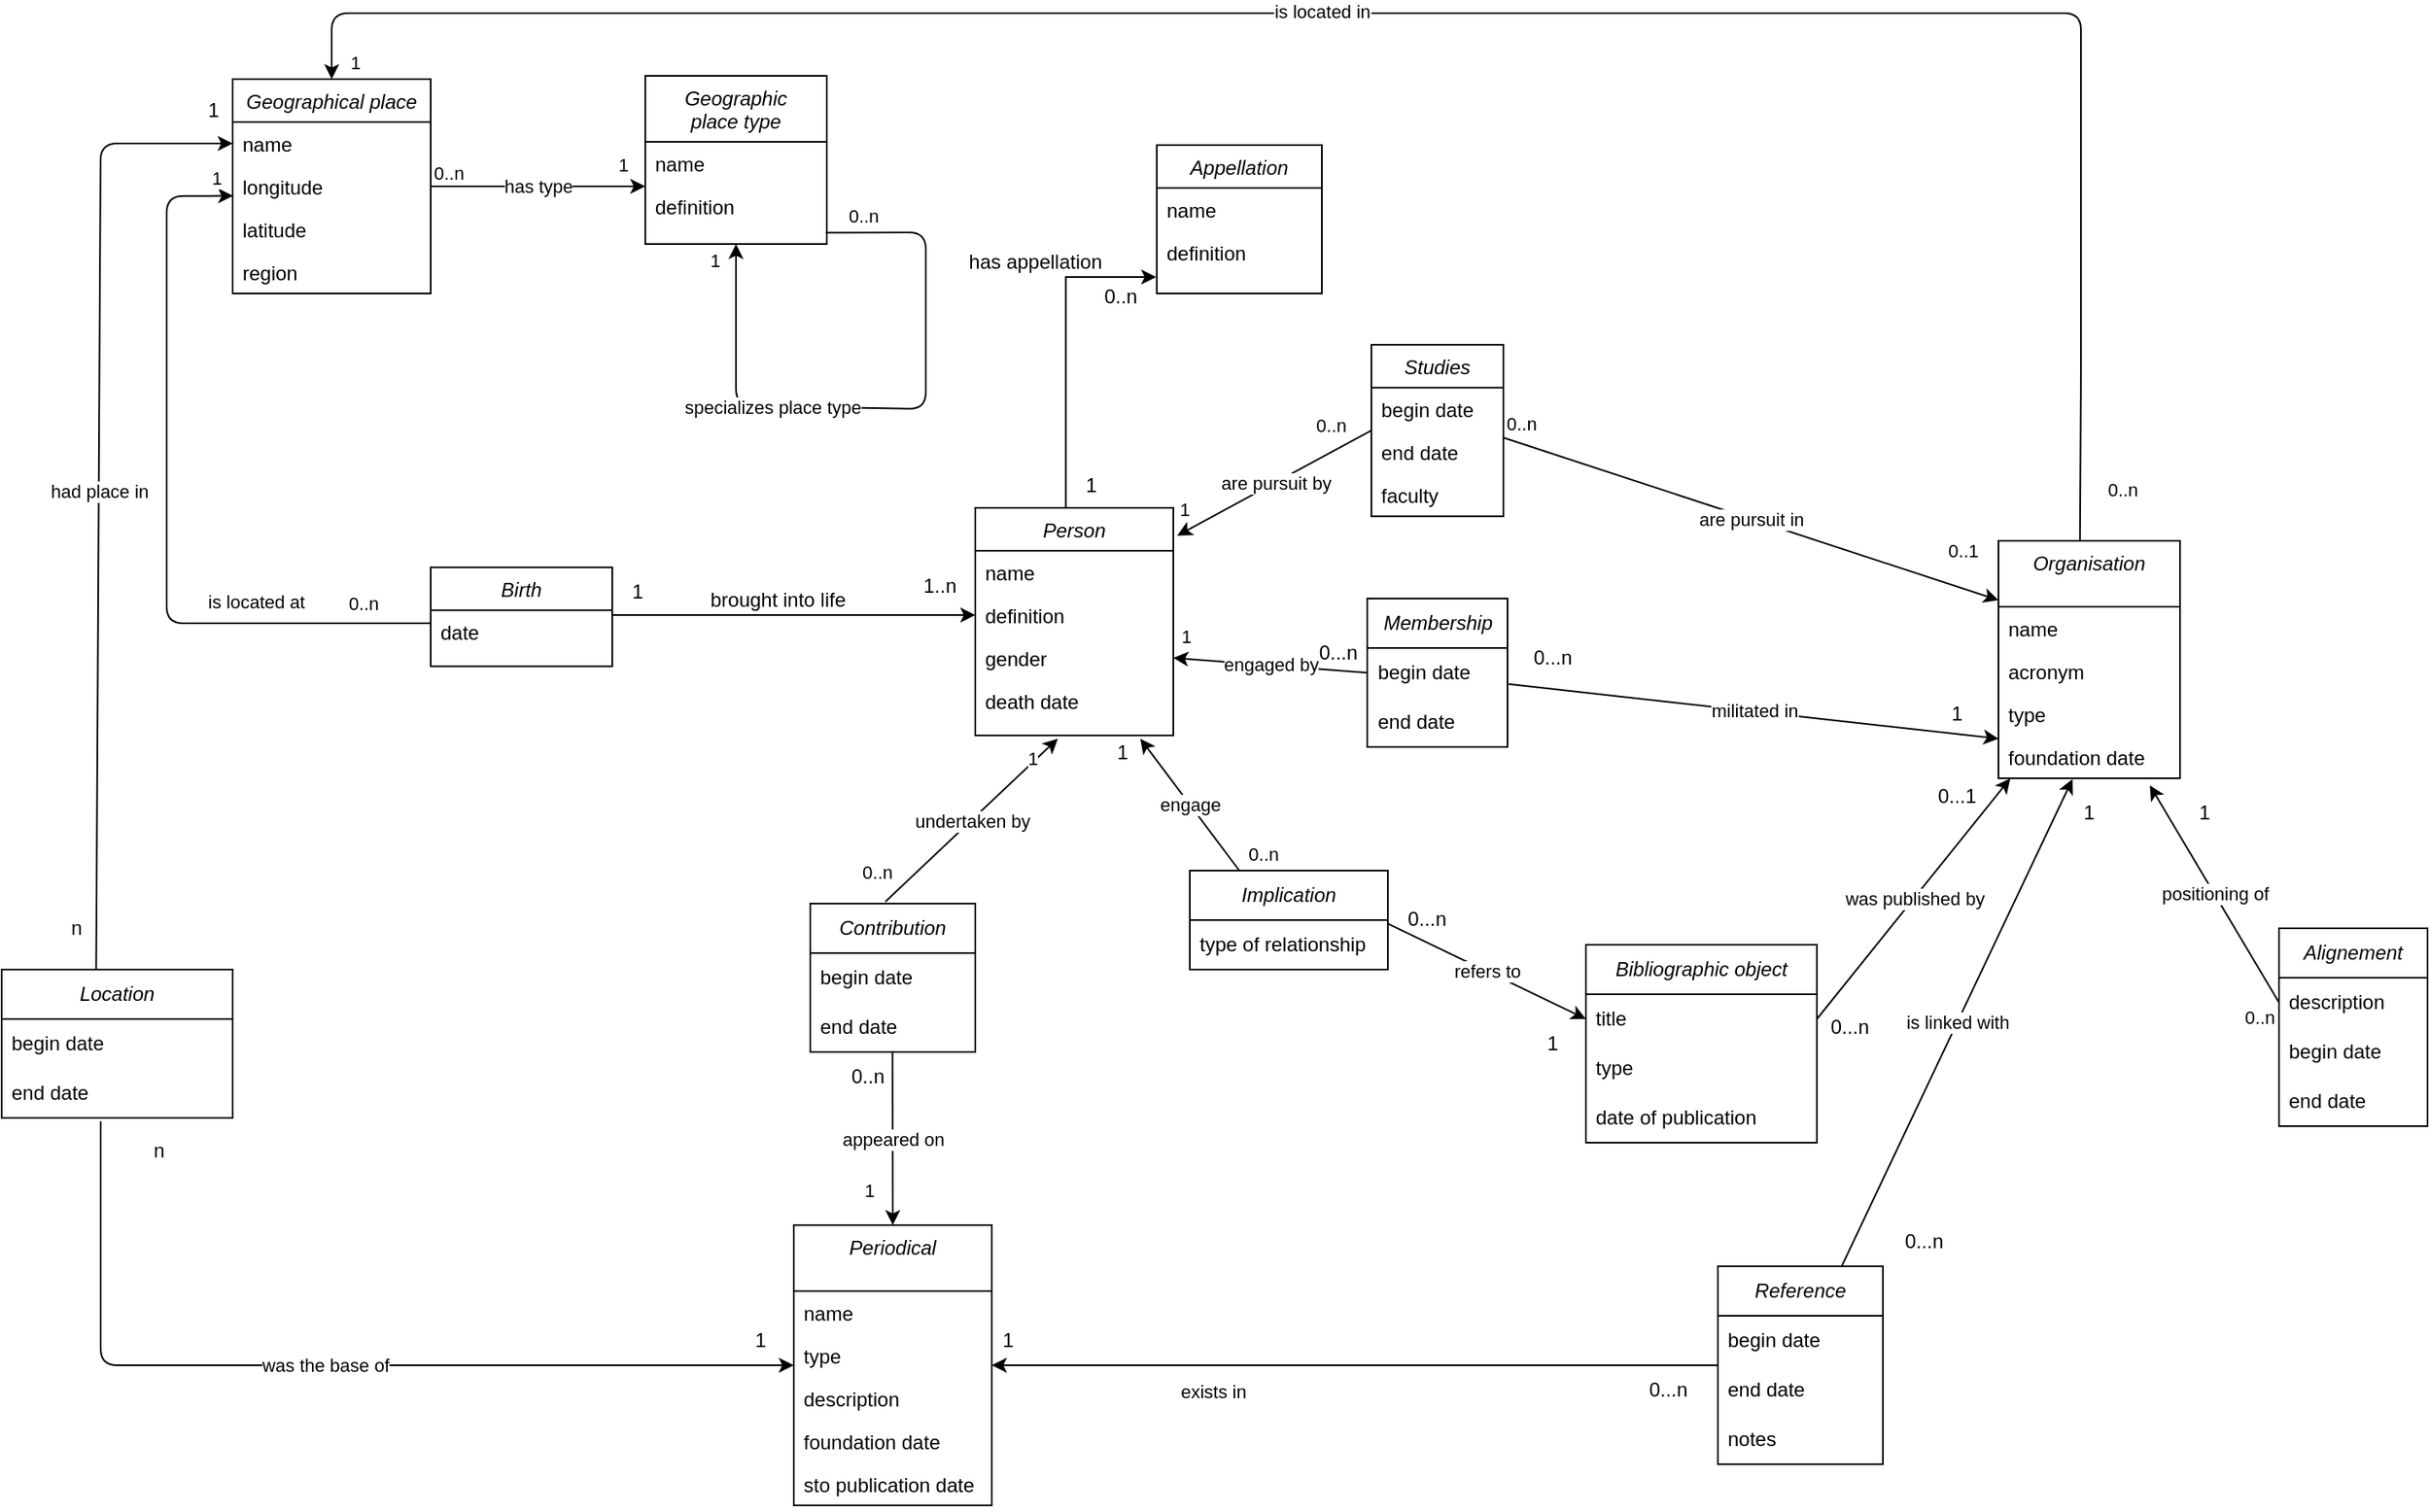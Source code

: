 <mxfile>
    <diagram id="C5RBs43oDa-KdzZeNtuy" name="Page-1">
        <mxGraphModel dx="1531" dy="616" grid="1" gridSize="10" guides="1" tooltips="1" connect="1" arrows="1" fold="1" page="1" pageScale="1" pageWidth="1654" pageHeight="1169" math="0" shadow="0">
            <root>
                <mxCell id="WIyWlLk6GJQsqaUBKTNV-0"/>
                <mxCell id="WIyWlLk6GJQsqaUBKTNV-1" parent="WIyWlLk6GJQsqaUBKTNV-0"/>
                <mxCell id="Bw8D9-mf-STMI-rw64IU-5" value="" style="endArrow=classic;shadow=0;strokeWidth=1;rounded=0;endFill=1;edgeStyle=elbowEdgeStyle;elbow=vertical;exitX=1;exitY=0.5;exitDx=0;exitDy=0;entryX=0;entryY=0.5;entryDx=0;entryDy=0;" parent="WIyWlLk6GJQsqaUBKTNV-1" target="zkfFHV4jXpPFQw0GAbJ--2" edge="1">
                    <mxGeometry x="0.5" y="41" relative="1" as="geometry">
                        <mxPoint x="510" y="525" as="sourcePoint"/>
                        <mxPoint x="810" y="598" as="targetPoint"/>
                        <mxPoint x="-40" y="32" as="offset"/>
                        <Array as="points">
                            <mxPoint x="620" y="525"/>
                        </Array>
                    </mxGeometry>
                </mxCell>
                <mxCell id="Bw8D9-mf-STMI-rw64IU-6" value="1" style="resizable=0;align=left;verticalAlign=bottom;labelBackgroundColor=none;fontSize=12;" parent="Bw8D9-mf-STMI-rw64IU-5" connectable="0" vertex="1">
                    <mxGeometry x="-1" relative="1" as="geometry">
                        <mxPoint x="10.14" y="-5.33" as="offset"/>
                    </mxGeometry>
                </mxCell>
                <mxCell id="Bw8D9-mf-STMI-rw64IU-7" value="1..n" style="resizable=0;align=right;verticalAlign=bottom;labelBackgroundColor=none;fontSize=12;" parent="Bw8D9-mf-STMI-rw64IU-5" connectable="0" vertex="1">
                    <mxGeometry x="1" relative="1" as="geometry">
                        <mxPoint x="-9.86" y="-8.86" as="offset"/>
                    </mxGeometry>
                </mxCell>
                <mxCell id="Bw8D9-mf-STMI-rw64IU-8" value="brought into life" style="text;html=1;resizable=0;points=[];;align=center;verticalAlign=middle;labelBackgroundColor=none;rounded=0;shadow=0;strokeWidth=1;fontSize=12;" parent="Bw8D9-mf-STMI-rw64IU-5" vertex="1" connectable="0">
                    <mxGeometry x="0.5" y="49" relative="1" as="geometry">
                        <mxPoint x="-65" y="40.14" as="offset"/>
                    </mxGeometry>
                </mxCell>
                <mxCell id="zkfFHV4jXpPFQw0GAbJ--0" value="Person" style="swimlane;fontStyle=2;align=center;verticalAlign=top;childLayout=stackLayout;horizontal=1;startSize=26;horizontalStack=0;resizeParent=1;resizeLast=0;collapsible=1;marginBottom=0;rounded=0;shadow=0;strokeWidth=1;" parent="WIyWlLk6GJQsqaUBKTNV-1" vertex="1">
                    <mxGeometry x="730" y="460" width="120" height="138" as="geometry">
                        <mxRectangle x="230" y="140" width="160" height="26" as="alternateBounds"/>
                    </mxGeometry>
                </mxCell>
                <mxCell id="zkfFHV4jXpPFQw0GAbJ--1" value="name" style="text;align=left;verticalAlign=top;spacingLeft=4;spacingRight=4;overflow=hidden;rotatable=0;points=[[0,0.5],[1,0.5]];portConstraint=eastwest;" parent="zkfFHV4jXpPFQw0GAbJ--0" vertex="1">
                    <mxGeometry y="26" width="120" height="26" as="geometry"/>
                </mxCell>
                <mxCell id="zkfFHV4jXpPFQw0GAbJ--2" value="definition" style="text;align=left;verticalAlign=top;spacingLeft=4;spacingRight=4;overflow=hidden;rotatable=0;points=[[0,0.5],[1,0.5]];portConstraint=eastwest;rounded=0;shadow=0;html=0;" parent="zkfFHV4jXpPFQw0GAbJ--0" vertex="1">
                    <mxGeometry y="52" width="120" height="26" as="geometry"/>
                </mxCell>
                <mxCell id="zkfFHV4jXpPFQw0GAbJ--3" value="gender" style="text;align=left;verticalAlign=top;spacingLeft=4;spacingRight=4;overflow=hidden;rotatable=0;points=[[0,0.5],[1,0.5]];portConstraint=eastwest;rounded=0;shadow=0;html=0;" parent="zkfFHV4jXpPFQw0GAbJ--0" vertex="1">
                    <mxGeometry y="78" width="120" height="26" as="geometry"/>
                </mxCell>
                <mxCell id="DzP4_-S1DueVoMuGfCK8-1" value="death date" style="text;align=left;verticalAlign=top;spacingLeft=4;spacingRight=4;overflow=hidden;rotatable=0;points=[[0,0.5],[1,0.5]];portConstraint=eastwest;rounded=0;shadow=0;html=0;" parent="zkfFHV4jXpPFQw0GAbJ--0" vertex="1">
                    <mxGeometry y="104" width="120" height="26" as="geometry"/>
                </mxCell>
                <mxCell id="Bw8D9-mf-STMI-rw64IU-0" value="Birth" style="swimlane;fontStyle=2;align=center;verticalAlign=top;childLayout=stackLayout;horizontal=1;startSize=26;horizontalStack=0;resizeParent=1;resizeLast=0;collapsible=1;marginBottom=0;rounded=0;shadow=0;strokeWidth=1;" parent="WIyWlLk6GJQsqaUBKTNV-1" vertex="1">
                    <mxGeometry x="400" y="496.14" width="110" height="60" as="geometry">
                        <mxRectangle x="230" y="140" width="160" height="26" as="alternateBounds"/>
                    </mxGeometry>
                </mxCell>
                <mxCell id="Bw8D9-mf-STMI-rw64IU-1" value="date" style="text;align=left;verticalAlign=top;spacingLeft=4;spacingRight=4;overflow=hidden;rotatable=0;points=[[0,0.5],[1,0.5]];portConstraint=eastwest;" parent="Bw8D9-mf-STMI-rw64IU-0" vertex="1">
                    <mxGeometry y="26" width="110" height="26" as="geometry"/>
                </mxCell>
                <mxCell id="Bw8D9-mf-STMI-rw64IU-53" style="edgeStyle=elbowEdgeStyle;rounded=0;orthogonalLoop=1;jettySize=auto;elbow=vertical;html=1;exitX=0;exitY=0.5;exitDx=0;exitDy=0;" parent="Bw8D9-mf-STMI-rw64IU-0" edge="1">
                    <mxGeometry relative="1" as="geometry">
                        <mxPoint y="65" as="sourcePoint"/>
                        <mxPoint y="65.091" as="targetPoint"/>
                    </mxGeometry>
                </mxCell>
                <mxCell id="Bw8D9-mf-STMI-rw64IU-9" value="Appellation" style="swimlane;fontStyle=2;align=center;verticalAlign=top;childLayout=stackLayout;horizontal=1;startSize=26;horizontalStack=0;resizeParent=1;resizeLast=0;collapsible=1;marginBottom=0;rounded=0;shadow=0;strokeWidth=1;" parent="WIyWlLk6GJQsqaUBKTNV-1" vertex="1">
                    <mxGeometry x="840" y="240" width="100" height="90" as="geometry">
                        <mxRectangle x="230" y="140" width="160" height="26" as="alternateBounds"/>
                    </mxGeometry>
                </mxCell>
                <mxCell id="Bw8D9-mf-STMI-rw64IU-10" value="name" style="text;align=left;verticalAlign=top;spacingLeft=4;spacingRight=4;overflow=hidden;rotatable=0;points=[[0,0.5],[1,0.5]];portConstraint=eastwest;" parent="Bw8D9-mf-STMI-rw64IU-9" vertex="1">
                    <mxGeometry y="26" width="100" height="26" as="geometry"/>
                </mxCell>
                <mxCell id="Bw8D9-mf-STMI-rw64IU-11" value="definition" style="text;align=left;verticalAlign=top;spacingLeft=4;spacingRight=4;overflow=hidden;rotatable=0;points=[[0,0.5],[1,0.5]];portConstraint=eastwest;rounded=0;shadow=0;html=0;" parent="Bw8D9-mf-STMI-rw64IU-9" vertex="1">
                    <mxGeometry y="52" width="100" height="26" as="geometry"/>
                </mxCell>
                <mxCell id="Bw8D9-mf-STMI-rw64IU-20" value="" style="endArrow=classic;shadow=0;strokeWidth=1;rounded=0;endFill=1;edgeStyle=elbowEdgeStyle;elbow=vertical;exitX=0.457;exitY=0.003;exitDx=0;exitDy=0;exitPerimeter=0;entryX=-0.004;entryY=1.088;entryDx=0;entryDy=0;entryPerimeter=0;" parent="WIyWlLk6GJQsqaUBKTNV-1" source="zkfFHV4jXpPFQw0GAbJ--0" target="Bw8D9-mf-STMI-rw64IU-11" edge="1">
                    <mxGeometry x="0.5" y="41" relative="1" as="geometry">
                        <mxPoint x="520" y="535.0" as="sourcePoint"/>
                        <mxPoint x="785" y="260" as="targetPoint"/>
                        <mxPoint x="-40" y="32" as="offset"/>
                        <Array as="points">
                            <mxPoint x="785" y="320"/>
                        </Array>
                    </mxGeometry>
                </mxCell>
                <mxCell id="Bw8D9-mf-STMI-rw64IU-21" value="1" style="resizable=0;align=left;verticalAlign=bottom;labelBackgroundColor=none;fontSize=12;" parent="Bw8D9-mf-STMI-rw64IU-20" connectable="0" vertex="1">
                    <mxGeometry x="-1" relative="1" as="geometry">
                        <mxPoint x="10.14" y="-5.33" as="offset"/>
                    </mxGeometry>
                </mxCell>
                <mxCell id="Bw8D9-mf-STMI-rw64IU-22" value="0..n" style="resizable=0;align=right;verticalAlign=bottom;labelBackgroundColor=none;fontSize=12;" parent="Bw8D9-mf-STMI-rw64IU-20" connectable="0" vertex="1">
                    <mxGeometry x="1" relative="1" as="geometry">
                        <mxPoint x="-9.86" y="20" as="offset"/>
                    </mxGeometry>
                </mxCell>
                <mxCell id="Bw8D9-mf-STMI-rw64IU-23" value="has appellation" style="text;html=1;resizable=0;points=[];;align=center;verticalAlign=middle;labelBackgroundColor=none;rounded=0;shadow=0;strokeWidth=1;fontSize=12;" parent="Bw8D9-mf-STMI-rw64IU-20" vertex="1" connectable="0">
                    <mxGeometry x="0.5" y="49" relative="1" as="geometry">
                        <mxPoint x="-25.46" y="40.14" as="offset"/>
                    </mxGeometry>
                </mxCell>
                <mxCell id="Bw8D9-mf-STMI-rw64IU-12" value="Geographical place" style="swimlane;fontStyle=2;align=center;verticalAlign=top;childLayout=stackLayout;horizontal=1;startSize=26;horizontalStack=0;resizeParent=1;resizeLast=0;collapsible=1;marginBottom=0;rounded=0;shadow=0;strokeWidth=1;" parent="WIyWlLk6GJQsqaUBKTNV-1" vertex="1">
                    <mxGeometry x="280" y="200" width="120" height="130" as="geometry">
                        <mxRectangle x="230" y="140" width="160" height="26" as="alternateBounds"/>
                    </mxGeometry>
                </mxCell>
                <mxCell id="Bw8D9-mf-STMI-rw64IU-13" value="name" style="text;align=left;verticalAlign=top;spacingLeft=4;spacingRight=4;overflow=hidden;rotatable=0;points=[[0,0.5],[1,0.5]];portConstraint=eastwest;" parent="Bw8D9-mf-STMI-rw64IU-12" vertex="1">
                    <mxGeometry y="26" width="120" height="26" as="geometry"/>
                </mxCell>
                <mxCell id="Bw8D9-mf-STMI-rw64IU-24" value="longitude" style="text;align=left;verticalAlign=top;spacingLeft=4;spacingRight=4;overflow=hidden;rotatable=0;points=[[0,0.5],[1,0.5]];portConstraint=eastwest;rounded=0;shadow=0;html=0;" parent="Bw8D9-mf-STMI-rw64IU-12" vertex="1">
                    <mxGeometry y="52" width="120" height="26" as="geometry"/>
                </mxCell>
                <mxCell id="Bw8D9-mf-STMI-rw64IU-25" value="latitude" style="text;align=left;verticalAlign=top;spacingLeft=4;spacingRight=4;overflow=hidden;rotatable=0;points=[[0,0.5],[1,0.5]];portConstraint=eastwest;rounded=0;shadow=0;html=0;" parent="Bw8D9-mf-STMI-rw64IU-12" vertex="1">
                    <mxGeometry y="78" width="120" height="26" as="geometry"/>
                </mxCell>
                <mxCell id="121" value="region" style="text;align=left;verticalAlign=top;spacingLeft=4;spacingRight=4;overflow=hidden;rotatable=0;points=[[0,0.5],[1,0.5]];portConstraint=eastwest;rounded=0;shadow=0;html=0;" parent="Bw8D9-mf-STMI-rw64IU-12" vertex="1">
                    <mxGeometry y="104" width="120" height="26" as="geometry"/>
                </mxCell>
                <mxCell id="Bw8D9-mf-STMI-rw64IU-26" value="" style="endArrow=classic;html=1;exitX=1;exitY=0.5;exitDx=0;exitDy=0;" parent="WIyWlLk6GJQsqaUBKTNV-1" edge="1">
                    <mxGeometry x="0.067" y="-35" relative="1" as="geometry">
                        <mxPoint x="400" y="265" as="sourcePoint"/>
                        <mxPoint x="530" y="265" as="targetPoint"/>
                        <mxPoint as="offset"/>
                    </mxGeometry>
                </mxCell>
                <mxCell id="Bw8D9-mf-STMI-rw64IU-27" value="has type" style="edgeLabel;resizable=0;html=1;align=center;verticalAlign=middle;" parent="Bw8D9-mf-STMI-rw64IU-26" connectable="0" vertex="1">
                    <mxGeometry relative="1" as="geometry"/>
                </mxCell>
                <mxCell id="Bw8D9-mf-STMI-rw64IU-28" value="0..n" style="edgeLabel;resizable=0;html=1;align=left;verticalAlign=bottom;" parent="Bw8D9-mf-STMI-rw64IU-26" connectable="0" vertex="1">
                    <mxGeometry x="-1" relative="1" as="geometry"/>
                </mxCell>
                <mxCell id="Bw8D9-mf-STMI-rw64IU-29" value="1" style="edgeLabel;resizable=0;html=1;align=right;verticalAlign=bottom;" parent="Bw8D9-mf-STMI-rw64IU-26" connectable="0" vertex="1">
                    <mxGeometry x="1" relative="1" as="geometry">
                        <mxPoint x="-10" y="-5" as="offset"/>
                    </mxGeometry>
                </mxCell>
                <mxCell id="Bw8D9-mf-STMI-rw64IU-49" value="" style="endArrow=classic;html=1;entryX=0.002;entryY=0.721;entryDx=0;entryDy=0;entryPerimeter=0;" parent="WIyWlLk6GJQsqaUBKTNV-1" edge="1">
                    <mxGeometry relative="1" as="geometry">
                        <mxPoint x="400" y="530" as="sourcePoint"/>
                        <mxPoint x="280.24" y="270.746" as="targetPoint"/>
                        <Array as="points">
                            <mxPoint x="240" y="530"/>
                            <mxPoint x="240" y="271"/>
                        </Array>
                    </mxGeometry>
                </mxCell>
                <mxCell id="Bw8D9-mf-STMI-rw64IU-50" value="is located at" style="edgeLabel;resizable=0;html=1;align=center;verticalAlign=middle;" parent="Bw8D9-mf-STMI-rw64IU-49" connectable="0" vertex="1">
                    <mxGeometry relative="1" as="geometry">
                        <mxPoint x="54" y="56.0" as="offset"/>
                    </mxGeometry>
                </mxCell>
                <mxCell id="Bw8D9-mf-STMI-rw64IU-51" value="1" style="edgeLabel;html=1;align=center;verticalAlign=middle;resizable=0;points=[];" parent="Bw8D9-mf-STMI-rw64IU-49" vertex="1" connectable="0">
                    <mxGeometry x="0.888" y="-1" relative="1" as="geometry">
                        <mxPoint x="15.55" y="-11.69" as="offset"/>
                    </mxGeometry>
                </mxCell>
                <mxCell id="Bw8D9-mf-STMI-rw64IU-52" value="0..n" style="edgeLabel;html=1;align=center;verticalAlign=middle;resizable=0;points=[];" parent="Bw8D9-mf-STMI-rw64IU-49" vertex="1" connectable="0">
                    <mxGeometry x="-0.881" y="-1" relative="1" as="geometry">
                        <mxPoint x="-14.14" y="-11" as="offset"/>
                    </mxGeometry>
                </mxCell>
                <mxCell id="Bw8D9-mf-STMI-rw64IU-70" value="Periodical" style="swimlane;fontStyle=2;align=center;verticalAlign=top;childLayout=stackLayout;horizontal=1;startSize=40;horizontalStack=0;resizeParent=1;resizeLast=0;collapsible=1;marginBottom=0;rounded=0;shadow=0;strokeWidth=1;" parent="WIyWlLk6GJQsqaUBKTNV-1" vertex="1">
                    <mxGeometry x="620" y="895" width="120" height="170" as="geometry">
                        <mxRectangle x="230" y="140" width="160" height="26" as="alternateBounds"/>
                    </mxGeometry>
                </mxCell>
                <mxCell id="Bw8D9-mf-STMI-rw64IU-71" value="name" style="text;align=left;verticalAlign=top;spacingLeft=4;spacingRight=4;overflow=hidden;rotatable=0;points=[[0,0.5],[1,0.5]];portConstraint=eastwest;" parent="Bw8D9-mf-STMI-rw64IU-70" vertex="1">
                    <mxGeometry y="40" width="120" height="26" as="geometry"/>
                </mxCell>
                <mxCell id="124" value="type" style="text;align=left;verticalAlign=top;spacingLeft=4;spacingRight=4;overflow=hidden;rotatable=0;points=[[0,0.5],[1,0.5]];portConstraint=eastwest;" parent="Bw8D9-mf-STMI-rw64IU-70" vertex="1">
                    <mxGeometry y="66" width="120" height="26" as="geometry"/>
                </mxCell>
                <mxCell id="125" value="description" style="text;align=left;verticalAlign=top;spacingLeft=4;spacingRight=4;overflow=hidden;rotatable=0;points=[[0,0.5],[1,0.5]];portConstraint=eastwest;" parent="Bw8D9-mf-STMI-rw64IU-70" vertex="1">
                    <mxGeometry y="92" width="120" height="26" as="geometry"/>
                </mxCell>
                <mxCell id="129" value="foundation date" style="text;align=left;verticalAlign=top;spacingLeft=4;spacingRight=4;overflow=hidden;rotatable=0;points=[[0,0.5],[1,0.5]];portConstraint=eastwest;" parent="Bw8D9-mf-STMI-rw64IU-70" vertex="1">
                    <mxGeometry y="118" width="120" height="26" as="geometry"/>
                </mxCell>
                <mxCell id="161" value="sto publication date" style="text;align=left;verticalAlign=top;spacingLeft=4;spacingRight=4;overflow=hidden;rotatable=0;points=[[0,0.5],[1,0.5]];portConstraint=eastwest;" parent="Bw8D9-mf-STMI-rw64IU-70" vertex="1">
                    <mxGeometry y="144" width="120" height="26" as="geometry"/>
                </mxCell>
                <mxCell id="Bw8D9-mf-STMI-rw64IU-82" value="are" style="endArrow=none;html=1;exitX=1.02;exitY=0.122;exitDx=0;exitDy=0;exitPerimeter=0;entryX=0;entryY=0.5;entryDx=0;entryDy=0;endFill=0;startArrow=classic;startFill=1;" parent="WIyWlLk6GJQsqaUBKTNV-1" source="zkfFHV4jXpPFQw0GAbJ--0" target="Bw8D9-mf-STMI-rw64IU-77" edge="1">
                    <mxGeometry relative="1" as="geometry">
                        <mxPoint x="660" y="530" as="sourcePoint"/>
                        <mxPoint x="820" y="530" as="targetPoint"/>
                    </mxGeometry>
                </mxCell>
                <mxCell id="Bw8D9-mf-STMI-rw64IU-83" value="are pursuit by" style="edgeLabel;resizable=0;html=1;align=center;verticalAlign=middle;" parent="Bw8D9-mf-STMI-rw64IU-82" connectable="0" vertex="1">
                    <mxGeometry relative="1" as="geometry"/>
                </mxCell>
                <mxCell id="Bw8D9-mf-STMI-rw64IU-84" value="1" style="edgeLabel;resizable=0;html=1;align=left;verticalAlign=bottom;" parent="Bw8D9-mf-STMI-rw64IU-82" connectable="0" vertex="1">
                    <mxGeometry x="-1" relative="1" as="geometry">
                        <mxPoint y="-7" as="offset"/>
                    </mxGeometry>
                </mxCell>
                <mxCell id="Bw8D9-mf-STMI-rw64IU-85" value="0..n" style="edgeLabel;resizable=0;html=1;align=right;verticalAlign=bottom;" parent="Bw8D9-mf-STMI-rw64IU-82" connectable="0" vertex="1">
                    <mxGeometry x="1" relative="1" as="geometry">
                        <mxPoint x="-15.01" y="6" as="offset"/>
                    </mxGeometry>
                </mxCell>
                <mxCell id="Bw8D9-mf-STMI-rw64IU-77" value="Studies" style="swimlane;fontStyle=2;align=center;verticalAlign=top;childLayout=stackLayout;horizontal=1;startSize=26;horizontalStack=0;resizeParent=1;resizeLast=0;collapsible=1;marginBottom=0;rounded=0;shadow=0;strokeWidth=1;" parent="WIyWlLk6GJQsqaUBKTNV-1" vertex="1">
                    <mxGeometry x="970" y="361.08" width="80" height="104" as="geometry">
                        <mxRectangle x="230" y="140" width="160" height="26" as="alternateBounds"/>
                    </mxGeometry>
                </mxCell>
                <mxCell id="Bw8D9-mf-STMI-rw64IU-78" value="begin date" style="text;align=left;verticalAlign=top;spacingLeft=4;spacingRight=4;overflow=hidden;rotatable=0;points=[[0,0.5],[1,0.5]];portConstraint=eastwest;" parent="Bw8D9-mf-STMI-rw64IU-77" vertex="1">
                    <mxGeometry y="26" width="80" height="26" as="geometry"/>
                </mxCell>
                <mxCell id="Bw8D9-mf-STMI-rw64IU-79" value="end date" style="text;align=left;verticalAlign=top;spacingLeft=4;spacingRight=4;overflow=hidden;rotatable=0;points=[[0,0.5],[1,0.5]];portConstraint=eastwest;rounded=0;shadow=0;html=0;" parent="Bw8D9-mf-STMI-rw64IU-77" vertex="1">
                    <mxGeometry y="52" width="80" height="26" as="geometry"/>
                </mxCell>
                <mxCell id="Bw8D9-mf-STMI-rw64IU-80" style="edgeStyle=elbowEdgeStyle;rounded=0;orthogonalLoop=1;jettySize=auto;elbow=vertical;html=1;exitX=0;exitY=0.5;exitDx=0;exitDy=0;" parent="Bw8D9-mf-STMI-rw64IU-77" source="Bw8D9-mf-STMI-rw64IU-79" target="Bw8D9-mf-STMI-rw64IU-79" edge="1">
                    <mxGeometry relative="1" as="geometry"/>
                </mxCell>
                <mxCell id="130" value="faculty" style="text;align=left;verticalAlign=top;spacingLeft=4;spacingRight=4;overflow=hidden;rotatable=0;points=[[0,0.5],[1,0.5]];portConstraint=eastwest;rounded=0;shadow=0;html=0;" parent="Bw8D9-mf-STMI-rw64IU-77" vertex="1">
                    <mxGeometry y="78" width="80" height="26" as="geometry"/>
                </mxCell>
                <mxCell id="Bw8D9-mf-STMI-rw64IU-97" value="" style="endArrow=classic;html=1;exitX=0.455;exitY=-0.013;exitDx=0;exitDy=0;exitPerimeter=0;" parent="WIyWlLk6GJQsqaUBKTNV-1" source="73" edge="1">
                    <mxGeometry x="0.139" y="-42" relative="1" as="geometry">
                        <mxPoint x="780" y="600" as="sourcePoint"/>
                        <mxPoint x="780" y="600" as="targetPoint"/>
                        <mxPoint as="offset"/>
                    </mxGeometry>
                </mxCell>
                <mxCell id="Bw8D9-mf-STMI-rw64IU-98" value="undertaken by" style="edgeLabel;resizable=0;html=1;align=center;verticalAlign=middle;" parent="Bw8D9-mf-STMI-rw64IU-97" connectable="0" vertex="1">
                    <mxGeometry relative="1" as="geometry"/>
                </mxCell>
                <mxCell id="Bw8D9-mf-STMI-rw64IU-100" value="0..n" style="edgeLabel;resizable=0;html=1;align=right;verticalAlign=bottom;" parent="Bw8D9-mf-STMI-rw64IU-97" connectable="0" vertex="1">
                    <mxGeometry x="1" relative="1" as="geometry">
                        <mxPoint x="-100" y="90" as="offset"/>
                    </mxGeometry>
                </mxCell>
                <mxCell id="Bw8D9-mf-STMI-rw64IU-15" value="Geographic&#10;place type" style="swimlane;fontStyle=2;align=center;verticalAlign=top;childLayout=stackLayout;horizontal=1;startSize=40;horizontalStack=0;resizeParent=1;resizeLast=0;collapsible=1;marginBottom=0;rounded=0;shadow=0;strokeWidth=1;" parent="WIyWlLk6GJQsqaUBKTNV-1" vertex="1">
                    <mxGeometry x="530" y="198" width="110" height="102" as="geometry">
                        <mxRectangle x="230" y="140" width="160" height="26" as="alternateBounds"/>
                    </mxGeometry>
                </mxCell>
                <mxCell id="Bw8D9-mf-STMI-rw64IU-16" value="name" style="text;align=left;verticalAlign=top;spacingLeft=4;spacingRight=4;overflow=hidden;rotatable=0;points=[[0,0.5],[1,0.5]];portConstraint=eastwest;" parent="Bw8D9-mf-STMI-rw64IU-15" vertex="1">
                    <mxGeometry y="40" width="110" height="26" as="geometry"/>
                </mxCell>
                <mxCell id="Bw8D9-mf-STMI-rw64IU-37" value="" style="endArrow=classic;html=1;entryX=0.5;entryY=1;entryDx=0;entryDy=0;exitX=0.994;exitY=1.122;exitDx=0;exitDy=0;exitPerimeter=0;" parent="Bw8D9-mf-STMI-rw64IU-15" source="Bw8D9-mf-STMI-rw64IU-17" target="Bw8D9-mf-STMI-rw64IU-15" edge="1">
                    <mxGeometry relative="1" as="geometry">
                        <mxPoint x="160" y="80" as="sourcePoint"/>
                        <mxPoint x="-30" y="140" as="targetPoint"/>
                        <Array as="points">
                            <mxPoint x="170" y="95"/>
                            <mxPoint x="170" y="202"/>
                            <mxPoint x="55" y="200"/>
                        </Array>
                    </mxGeometry>
                </mxCell>
                <mxCell id="Bw8D9-mf-STMI-rw64IU-39" value="1" style="edgeLabel;html=1;align=center;verticalAlign=middle;resizable=0;points=[];" parent="Bw8D9-mf-STMI-rw64IU-37" vertex="1" connectable="0">
                    <mxGeometry x="0.888" y="-1" relative="1" as="geometry">
                        <mxPoint x="-14" y="-11.69" as="offset"/>
                    </mxGeometry>
                </mxCell>
                <mxCell id="Bw8D9-mf-STMI-rw64IU-38" value="specializes place type" style="edgeLabel;resizable=0;html=1;align=center;verticalAlign=middle;" parent="Bw8D9-mf-STMI-rw64IU-37" connectable="0" vertex="1">
                    <mxGeometry relative="1" as="geometry">
                        <mxPoint x="-70" y="-1.01" as="offset"/>
                    </mxGeometry>
                </mxCell>
                <mxCell id="Bw8D9-mf-STMI-rw64IU-40" value="0..n" style="edgeLabel;html=1;align=center;verticalAlign=middle;resizable=0;points=[];" parent="Bw8D9-mf-STMI-rw64IU-37" vertex="1" connectable="0">
                    <mxGeometry x="-0.881" y="-1" relative="1" as="geometry">
                        <mxPoint x="-0.18" y="-11" as="offset"/>
                    </mxGeometry>
                </mxCell>
                <mxCell id="Bw8D9-mf-STMI-rw64IU-17" value="definition" style="text;align=left;verticalAlign=top;spacingLeft=4;spacingRight=4;overflow=hidden;rotatable=0;points=[[0,0.5],[1,0.5]];portConstraint=eastwest;rounded=0;shadow=0;html=0;" parent="Bw8D9-mf-STMI-rw64IU-15" vertex="1">
                    <mxGeometry y="66" width="110" height="26" as="geometry"/>
                </mxCell>
                <mxCell id="Bw8D9-mf-STMI-rw64IU-130" value="" style="endArrow=classic;html=1;entryX=0.5;entryY=0;entryDx=0;entryDy=0;exitX=0.449;exitY=0.001;exitDx=0;exitDy=0;exitPerimeter=0;" parent="WIyWlLk6GJQsqaUBKTNV-1" source="Bw8D9-mf-STMI-rw64IU-128" target="Bw8D9-mf-STMI-rw64IU-12" edge="1">
                    <mxGeometry relative="1" as="geometry">
                        <mxPoint x="1350" y="264" as="sourcePoint"/>
                        <mxPoint x="1160" y="324" as="targetPoint"/>
                        <Array as="points">
                            <mxPoint x="1400" y="380"/>
                            <mxPoint x="1400" y="300"/>
                            <mxPoint x="1400" y="160"/>
                            <mxPoint x="340" y="160"/>
                        </Array>
                    </mxGeometry>
                </mxCell>
                <mxCell id="Bw8D9-mf-STMI-rw64IU-131" value="is located in" style="edgeLabel;resizable=0;html=1;align=center;verticalAlign=middle;" parent="Bw8D9-mf-STMI-rw64IU-130" connectable="0" vertex="1">
                    <mxGeometry relative="1" as="geometry">
                        <mxPoint x="-70" y="-1.01" as="offset"/>
                    </mxGeometry>
                </mxCell>
                <mxCell id="Bw8D9-mf-STMI-rw64IU-132" value="0..n" style="edgeLabel;html=1;align=center;verticalAlign=middle;resizable=0;points=[];" parent="Bw8D9-mf-STMI-rw64IU-130" vertex="1" connectable="0">
                    <mxGeometry x="-0.881" y="-1" relative="1" as="geometry">
                        <mxPoint x="24" y="53.45" as="offset"/>
                    </mxGeometry>
                </mxCell>
                <mxCell id="Bw8D9-mf-STMI-rw64IU-133" value="1" style="edgeLabel;html=1;align=center;verticalAlign=middle;resizable=0;points=[];" parent="Bw8D9-mf-STMI-rw64IU-130" vertex="1" connectable="0">
                    <mxGeometry x="0.888" y="-1" relative="1" as="geometry">
                        <mxPoint x="-26" y="31" as="offset"/>
                    </mxGeometry>
                </mxCell>
                <mxCell id="Bw8D9-mf-STMI-rw64IU-128" value="Organisation" style="swimlane;fontStyle=2;align=center;verticalAlign=top;childLayout=stackLayout;horizontal=1;startSize=40;horizontalStack=0;resizeParent=1;resizeLast=0;collapsible=1;marginBottom=0;rounded=0;shadow=0;strokeWidth=1;" parent="WIyWlLk6GJQsqaUBKTNV-1" vertex="1">
                    <mxGeometry x="1350" y="480" width="110" height="144" as="geometry">
                        <mxRectangle x="230" y="140" width="160" height="26" as="alternateBounds"/>
                    </mxGeometry>
                </mxCell>
                <mxCell id="Bw8D9-mf-STMI-rw64IU-129" value="name" style="text;align=left;verticalAlign=top;spacingLeft=4;spacingRight=4;overflow=hidden;rotatable=0;points=[[0,0.5],[1,0.5]];portConstraint=eastwest;" parent="Bw8D9-mf-STMI-rw64IU-128" vertex="1">
                    <mxGeometry y="40" width="110" height="26" as="geometry"/>
                </mxCell>
                <mxCell id="Bw8D9-mf-STMI-rw64IU-134" value="acronym" style="text;align=left;verticalAlign=top;spacingLeft=4;spacingRight=4;overflow=hidden;rotatable=0;points=[[0,0.5],[1,0.5]];portConstraint=eastwest;rounded=0;shadow=0;html=0;" parent="Bw8D9-mf-STMI-rw64IU-128" vertex="1">
                    <mxGeometry y="66" width="110" height="26" as="geometry"/>
                </mxCell>
                <mxCell id="122" value="type" style="text;align=left;verticalAlign=top;spacingLeft=4;spacingRight=4;overflow=hidden;rotatable=0;points=[[0,0.5],[1,0.5]];portConstraint=eastwest;rounded=0;shadow=0;html=0;" parent="Bw8D9-mf-STMI-rw64IU-128" vertex="1">
                    <mxGeometry y="92" width="110" height="26" as="geometry"/>
                </mxCell>
                <mxCell id="132" value="foundation date" style="text;align=left;verticalAlign=top;spacingLeft=4;spacingRight=4;overflow=hidden;rotatable=0;points=[[0,0.5],[1,0.5]];portConstraint=eastwest;" parent="Bw8D9-mf-STMI-rw64IU-128" vertex="1">
                    <mxGeometry y="118" width="110" height="26" as="geometry"/>
                </mxCell>
                <mxCell id="Bw8D9-mf-STMI-rw64IU-135" value="are pursuit in" style="endArrow=classic;html=1;entryX=0;entryY=0.25;entryDx=0;entryDy=0;exitX=1.003;exitY=1.17;exitDx=0;exitDy=0;exitPerimeter=0;" parent="WIyWlLk6GJQsqaUBKTNV-1" source="Bw8D9-mf-STMI-rw64IU-78" target="Bw8D9-mf-STMI-rw64IU-128" edge="1">
                    <mxGeometry relative="1" as="geometry">
                        <mxPoint x="1050" y="400" as="sourcePoint"/>
                        <mxPoint x="1100" y="635" as="targetPoint"/>
                    </mxGeometry>
                </mxCell>
                <mxCell id="Bw8D9-mf-STMI-rw64IU-137" value="0..n" style="edgeLabel;resizable=0;html=1;align=left;verticalAlign=bottom;" parent="Bw8D9-mf-STMI-rw64IU-135" connectable="0" vertex="1">
                    <mxGeometry x="-1" relative="1" as="geometry">
                        <mxPoint as="offset"/>
                    </mxGeometry>
                </mxCell>
                <mxCell id="Bw8D9-mf-STMI-rw64IU-138" value="0..1" style="edgeLabel;resizable=0;html=1;align=right;verticalAlign=bottom;" parent="Bw8D9-mf-STMI-rw64IU-135" connectable="0" vertex="1">
                    <mxGeometry x="1" relative="1" as="geometry">
                        <mxPoint x="-11" y="-21" as="offset"/>
                    </mxGeometry>
                </mxCell>
                <mxCell id="20" value="1" style="edgeLabel;resizable=0;html=1;align=left;verticalAlign=bottom;" parent="WIyWlLk6GJQsqaUBKTNV-1" connectable="0" vertex="1">
                    <mxGeometry x="760" y="620" as="geometry"/>
                </mxCell>
                <mxCell id="21" value="0..n" style="edgeLabel;resizable=0;html=1;align=right;verticalAlign=bottom;" parent="WIyWlLk6GJQsqaUBKTNV-1" connectable="0" vertex="1">
                    <mxGeometry x="930.0" y="700" as="geometry">
                        <mxPoint x="-16" y="-22" as="offset"/>
                    </mxGeometry>
                </mxCell>
                <mxCell id="25" value="was the base of" style="endArrow=classic;html=1;edgeStyle=orthogonalEdgeStyle;rounded=1;" parent="WIyWlLk6GJQsqaUBKTNV-1" edge="1">
                    <mxGeometry width="50" height="50" relative="1" as="geometry">
                        <mxPoint x="200" y="832" as="sourcePoint"/>
                        <mxPoint x="620" y="980" as="targetPoint"/>
                        <Array as="points">
                            <mxPoint x="200" y="832"/>
                            <mxPoint x="200" y="980"/>
                        </Array>
                    </mxGeometry>
                </mxCell>
                <mxCell id="26" value="1" style="resizable=0;align=left;verticalAlign=bottom;labelBackgroundColor=none;fontSize=12;" parent="WIyWlLk6GJQsqaUBKTNV-1" connectable="0" vertex="1">
                    <mxGeometry x="550.14" y="549.67" as="geometry">
                        <mxPoint x="-287" y="-322" as="offset"/>
                    </mxGeometry>
                </mxCell>
                <mxCell id="27" value="1" style="edgeLabel;resizable=0;html=1;align=left;verticalAlign=bottom;" parent="WIyWlLk6GJQsqaUBKTNV-1" connectable="0" vertex="1">
                    <mxGeometry x="370.0" y="285" as="geometry">
                        <mxPoint x="291" y="597" as="offset"/>
                    </mxGeometry>
                </mxCell>
                <mxCell id="28" value="&lt;i&gt;Bibliographic object&lt;/i&gt;" style="swimlane;fontStyle=0;childLayout=stackLayout;horizontal=1;startSize=30;horizontalStack=0;resizeParent=1;resizeParentMax=0;resizeLast=0;collapsible=1;marginBottom=0;whiteSpace=wrap;html=1;" parent="WIyWlLk6GJQsqaUBKTNV-1" vertex="1">
                    <mxGeometry x="1100" y="725" width="140" height="120" as="geometry"/>
                </mxCell>
                <mxCell id="29" value="&lt;span style=&quot;background-color: initial;&quot;&gt;title&lt;/span&gt;" style="text;strokeColor=none;fillColor=none;align=left;verticalAlign=middle;spacingLeft=4;spacingRight=4;overflow=hidden;points=[[0,0.5],[1,0.5]];portConstraint=eastwest;rotatable=0;whiteSpace=wrap;html=1;" parent="28" vertex="1">
                    <mxGeometry y="30" width="140" height="30" as="geometry"/>
                </mxCell>
                <mxCell id="57" value="type" style="text;strokeColor=none;fillColor=none;align=left;verticalAlign=middle;spacingLeft=4;spacingRight=4;overflow=hidden;points=[[0,0.5],[1,0.5]];portConstraint=eastwest;rotatable=0;whiteSpace=wrap;html=1;" parent="28" vertex="1">
                    <mxGeometry y="60" width="140" height="30" as="geometry"/>
                </mxCell>
                <mxCell id="114" value="date of publication" style="text;strokeColor=none;fillColor=none;align=left;verticalAlign=middle;spacingLeft=4;spacingRight=4;overflow=hidden;points=[[0,0.5],[1,0.5]];portConstraint=eastwest;rotatable=0;whiteSpace=wrap;html=1;" parent="28" vertex="1">
                    <mxGeometry y="90" width="140" height="30" as="geometry"/>
                </mxCell>
                <mxCell id="32" value="engage" style="endArrow=classic;html=1;exitX=0.25;exitY=0;exitDx=0;exitDy=0;" parent="WIyWlLk6GJQsqaUBKTNV-1" source="108" edge="1">
                    <mxGeometry width="50" height="50" relative="1" as="geometry">
                        <mxPoint x="790" y="600" as="sourcePoint"/>
                        <mxPoint x="830" y="600" as="targetPoint"/>
                    </mxGeometry>
                </mxCell>
                <mxCell id="33" value="1" style="resizable=0;align=left;verticalAlign=bottom;labelBackgroundColor=none;fontSize=12;" parent="WIyWlLk6GJQsqaUBKTNV-1" connectable="0" vertex="1">
                    <mxGeometry x="804.98" y="465.084" as="geometry">
                        <mxPoint x="9" y="152" as="offset"/>
                    </mxGeometry>
                </mxCell>
                <mxCell id="34" value="0...n" style="resizable=0;align=right;verticalAlign=bottom;labelBackgroundColor=none;fontSize=12;" parent="WIyWlLk6GJQsqaUBKTNV-1" connectable="0" vertex="1">
                    <mxGeometry x="720.0" y="480.0" as="geometry">
                        <mxPoint x="297" y="238" as="offset"/>
                    </mxGeometry>
                </mxCell>
                <mxCell id="39" value="was published by" style="endArrow=classic;html=1;entryX=0.065;entryY=1.005;entryDx=0;entryDy=0;exitX=1;exitY=0.5;exitDx=0;exitDy=0;entryPerimeter=0;" parent="WIyWlLk6GJQsqaUBKTNV-1" source="29" target="132" edge="1">
                    <mxGeometry width="50" height="50" relative="1" as="geometry">
                        <mxPoint x="990" y="860" as="sourcePoint"/>
                        <mxPoint x="1362.65" y="647.118" as="targetPoint"/>
                        <Array as="points"/>
                    </mxGeometry>
                </mxCell>
                <mxCell id="70" value="0...n" style="text;html=1;strokeColor=none;fillColor=none;align=center;verticalAlign=middle;whiteSpace=wrap;rounded=0;" parent="WIyWlLk6GJQsqaUBKTNV-1" vertex="1">
                    <mxGeometry x="1230" y="760" width="60" height="30" as="geometry"/>
                </mxCell>
                <mxCell id="73" value="&lt;i&gt;Contribution&lt;/i&gt;" style="swimlane;fontStyle=0;childLayout=stackLayout;horizontal=1;startSize=30;horizontalStack=0;resizeParent=1;resizeParentMax=0;resizeLast=0;collapsible=1;marginBottom=0;whiteSpace=wrap;html=1;" parent="WIyWlLk6GJQsqaUBKTNV-1" vertex="1">
                    <mxGeometry x="630" y="700" width="100" height="90" as="geometry"/>
                </mxCell>
                <mxCell id="74" value="begin date" style="text;strokeColor=none;fillColor=none;align=left;verticalAlign=middle;spacingLeft=4;spacingRight=4;overflow=hidden;points=[[0,0.5],[1,0.5]];portConstraint=eastwest;rotatable=0;whiteSpace=wrap;html=1;" parent="73" vertex="1">
                    <mxGeometry y="30" width="100" height="30" as="geometry"/>
                </mxCell>
                <mxCell id="75" value="end date" style="text;strokeColor=none;fillColor=none;align=left;verticalAlign=middle;spacingLeft=4;spacingRight=4;overflow=hidden;points=[[0,0.5],[1,0.5]];portConstraint=eastwest;rotatable=0;whiteSpace=wrap;html=1;" parent="73" vertex="1">
                    <mxGeometry y="60" width="100" height="30" as="geometry"/>
                </mxCell>
                <mxCell id="77" value="appeared on" style="endArrow=classic;html=1;exitX=0.498;exitY=1.007;exitDx=0;exitDy=0;exitPerimeter=0;entryX=0.5;entryY=0;entryDx=0;entryDy=0;" parent="WIyWlLk6GJQsqaUBKTNV-1" source="75" target="Bw8D9-mf-STMI-rw64IU-70" edge="1">
                    <mxGeometry width="50" height="50" relative="1" as="geometry">
                        <mxPoint x="790" y="650" as="sourcePoint"/>
                        <mxPoint x="840" y="600" as="targetPoint"/>
                    </mxGeometry>
                </mxCell>
                <mxCell id="78" value="0..n" style="text;html=1;strokeColor=none;fillColor=none;align=center;verticalAlign=middle;whiteSpace=wrap;rounded=0;" parent="WIyWlLk6GJQsqaUBKTNV-1" vertex="1">
                    <mxGeometry x="640" y="790" width="50" height="30" as="geometry"/>
                </mxCell>
                <mxCell id="81" value="0...n" style="text;html=1;strokeColor=none;fillColor=none;align=center;verticalAlign=middle;whiteSpace=wrap;rounded=0;" parent="WIyWlLk6GJQsqaUBKTNV-1" vertex="1">
                    <mxGeometry x="1120" y="980" width="60" height="30" as="geometry"/>
                </mxCell>
                <mxCell id="82" value="0...n" style="text;html=1;strokeColor=none;fillColor=none;align=center;verticalAlign=middle;whiteSpace=wrap;rounded=0;" parent="WIyWlLk6GJQsqaUBKTNV-1" vertex="1">
                    <mxGeometry x="920" y="533" width="60" height="30" as="geometry"/>
                </mxCell>
                <mxCell id="89" value="had place in" style="edgeStyle=none;html=1;entryX=0;entryY=0.5;entryDx=0;entryDy=0;exitX=0.409;exitY=0.003;exitDx=0;exitDy=0;exitPerimeter=0;" parent="WIyWlLk6GJQsqaUBKTNV-1" source="84" target="Bw8D9-mf-STMI-rw64IU-13" edge="1">
                    <mxGeometry relative="1" as="geometry">
                        <mxPoint x="140" y="880" as="sourcePoint"/>
                        <Array as="points">
                            <mxPoint x="200" y="239"/>
                        </Array>
                    </mxGeometry>
                </mxCell>
                <mxCell id="84" value="&lt;i&gt;Location&lt;/i&gt;" style="swimlane;fontStyle=0;childLayout=stackLayout;horizontal=1;startSize=30;horizontalStack=0;resizeParent=1;resizeParentMax=0;resizeLast=0;collapsible=1;marginBottom=0;whiteSpace=wrap;html=1;" parent="WIyWlLk6GJQsqaUBKTNV-1" vertex="1">
                    <mxGeometry x="140" y="740" width="140" height="90" as="geometry"/>
                </mxCell>
                <mxCell id="85" value="begin date" style="text;strokeColor=none;fillColor=none;align=left;verticalAlign=middle;spacingLeft=4;spacingRight=4;overflow=hidden;points=[[0,0.5],[1,0.5]];portConstraint=eastwest;rotatable=0;whiteSpace=wrap;html=1;" parent="84" vertex="1">
                    <mxGeometry y="30" width="140" height="30" as="geometry"/>
                </mxCell>
                <mxCell id="86" value="end date" style="text;strokeColor=none;fillColor=none;align=left;verticalAlign=middle;spacingLeft=4;spacingRight=4;overflow=hidden;points=[[0,0.5],[1,0.5]];portConstraint=eastwest;rotatable=0;whiteSpace=wrap;html=1;" parent="84" vertex="1">
                    <mxGeometry y="60" width="140" height="30" as="geometry"/>
                </mxCell>
                <mxCell id="96" value="&lt;i&gt;Reference&lt;/i&gt;" style="swimlane;fontStyle=0;childLayout=stackLayout;horizontal=1;startSize=30;horizontalStack=0;resizeParent=1;resizeParentMax=0;resizeLast=0;collapsible=1;marginBottom=0;whiteSpace=wrap;html=1;" parent="WIyWlLk6GJQsqaUBKTNV-1" vertex="1">
                    <mxGeometry x="1180" y="920" width="100" height="120" as="geometry"/>
                </mxCell>
                <mxCell id="97" value="begin date" style="text;strokeColor=none;fillColor=none;align=left;verticalAlign=middle;spacingLeft=4;spacingRight=4;overflow=hidden;points=[[0,0.5],[1,0.5]];portConstraint=eastwest;rotatable=0;whiteSpace=wrap;html=1;" parent="96" vertex="1">
                    <mxGeometry y="30" width="100" height="30" as="geometry"/>
                </mxCell>
                <mxCell id="98" value="end date" style="text;strokeColor=none;fillColor=none;align=left;verticalAlign=middle;spacingLeft=4;spacingRight=4;overflow=hidden;points=[[0,0.5],[1,0.5]];portConstraint=eastwest;rotatable=0;whiteSpace=wrap;html=1;" parent="96" vertex="1">
                    <mxGeometry y="60" width="100" height="30" as="geometry"/>
                </mxCell>
                <mxCell id="99" value="notes" style="text;strokeColor=none;fillColor=none;align=left;verticalAlign=middle;spacingLeft=4;spacingRight=4;overflow=hidden;points=[[0,0.5],[1,0.5]];portConstraint=eastwest;rotatable=0;whiteSpace=wrap;html=1;" parent="96" vertex="1">
                    <mxGeometry y="90" width="100" height="30" as="geometry"/>
                </mxCell>
                <mxCell id="103" value="1" style="text;html=1;strokeColor=none;fillColor=none;align=center;verticalAlign=middle;whiteSpace=wrap;rounded=0;" parent="WIyWlLk6GJQsqaUBKTNV-1" vertex="1">
                    <mxGeometry x="1310" y="570" width="30" height="30" as="geometry"/>
                </mxCell>
                <mxCell id="105" value="0...1" style="text;html=1;strokeColor=none;fillColor=none;align=center;verticalAlign=middle;whiteSpace=wrap;rounded=0;" parent="WIyWlLk6GJQsqaUBKTNV-1" vertex="1">
                    <mxGeometry x="1300" y="620" width="50" height="30" as="geometry"/>
                </mxCell>
                <mxCell id="106" value="1" style="text;html=1;strokeColor=none;fillColor=none;align=center;verticalAlign=middle;whiteSpace=wrap;rounded=0;" parent="WIyWlLk6GJQsqaUBKTNV-1" vertex="1">
                    <mxGeometry x="740" y="950" width="20" height="30" as="geometry"/>
                </mxCell>
                <mxCell id="108" value="&lt;i&gt;Implication&lt;/i&gt;" style="swimlane;fontStyle=0;childLayout=stackLayout;horizontal=1;startSize=30;horizontalStack=0;resizeParent=1;resizeParentMax=0;resizeLast=0;collapsible=1;marginBottom=0;whiteSpace=wrap;html=1;" parent="WIyWlLk6GJQsqaUBKTNV-1" vertex="1">
                    <mxGeometry x="860" y="680" width="120" height="60" as="geometry"/>
                </mxCell>
                <mxCell id="109" value="type of relationship" style="text;strokeColor=none;fillColor=none;align=left;verticalAlign=middle;spacingLeft=4;spacingRight=4;overflow=hidden;points=[[0,0.5],[1,0.5]];portConstraint=eastwest;rotatable=0;whiteSpace=wrap;html=1;" parent="108" vertex="1">
                    <mxGeometry y="30" width="120" height="30" as="geometry"/>
                </mxCell>
                <mxCell id="115" value="refers to" style="edgeStyle=none;html=1;exitX=1;exitY=0.074;exitDx=0;exitDy=0;entryX=0;entryY=0.5;entryDx=0;entryDy=0;exitPerimeter=0;" parent="WIyWlLk6GJQsqaUBKTNV-1" source="109" target="29" edge="1">
                    <mxGeometry relative="1" as="geometry"/>
                </mxCell>
                <mxCell id="116" value="0...n" style="text;html=1;strokeColor=none;fillColor=none;align=center;verticalAlign=middle;whiteSpace=wrap;rounded=0;" parent="WIyWlLk6GJQsqaUBKTNV-1" vertex="1">
                    <mxGeometry x="1280" y="890" width="50" height="30" as="geometry"/>
                </mxCell>
                <mxCell id="117" value="1" style="text;html=1;strokeColor=none;fillColor=none;align=center;verticalAlign=middle;whiteSpace=wrap;rounded=0;" parent="WIyWlLk6GJQsqaUBKTNV-1" vertex="1">
                    <mxGeometry x="1060" y="770" width="40" height="30" as="geometry"/>
                </mxCell>
                <mxCell id="136" value="&lt;i&gt;Membership&lt;/i&gt;" style="swimlane;fontStyle=0;childLayout=stackLayout;horizontal=1;startSize=30;horizontalStack=0;resizeParent=1;resizeParentMax=0;resizeLast=0;collapsible=1;marginBottom=0;whiteSpace=wrap;html=1;" parent="WIyWlLk6GJQsqaUBKTNV-1" vertex="1">
                    <mxGeometry x="967.5" y="515" width="85" height="90" as="geometry"/>
                </mxCell>
                <mxCell id="137" value="begin date" style="text;strokeColor=none;fillColor=none;align=left;verticalAlign=middle;spacingLeft=4;spacingRight=4;overflow=hidden;points=[[0,0.5],[1,0.5]];portConstraint=eastwest;rotatable=0;whiteSpace=wrap;html=1;" parent="136" vertex="1">
                    <mxGeometry y="30" width="85" height="30" as="geometry"/>
                </mxCell>
                <mxCell id="138" value="end date" style="text;strokeColor=none;fillColor=none;align=left;verticalAlign=middle;spacingLeft=4;spacingRight=4;overflow=hidden;points=[[0,0.5],[1,0.5]];portConstraint=eastwest;rotatable=0;whiteSpace=wrap;html=1;" parent="136" vertex="1">
                    <mxGeometry y="60" width="85" height="30" as="geometry"/>
                </mxCell>
                <mxCell id="139" value="engaged by" style="endArrow=classic;html=1;entryX=1;entryY=0.5;entryDx=0;entryDy=0;exitX=0;exitY=0.5;exitDx=0;exitDy=0;" parent="WIyWlLk6GJQsqaUBKTNV-1" source="137" target="zkfFHV4jXpPFQw0GAbJ--3" edge="1">
                    <mxGeometry width="50" height="50" relative="1" as="geometry">
                        <mxPoint x="950" y="590" as="sourcePoint"/>
                        <mxPoint x="999.62" y="511.77" as="targetPoint"/>
                    </mxGeometry>
                </mxCell>
                <mxCell id="141" value="militated in" style="endArrow=classic;html=1;exitX=1.008;exitY=0.73;exitDx=0;exitDy=0;exitPerimeter=0;" parent="WIyWlLk6GJQsqaUBKTNV-1" source="137" edge="1">
                    <mxGeometry width="50" height="50" relative="1" as="geometry">
                        <mxPoint x="1060" y="630" as="sourcePoint"/>
                        <mxPoint x="1350" y="600" as="targetPoint"/>
                    </mxGeometry>
                </mxCell>
                <mxCell id="142" value="is linked with" style="edgeStyle=none;html=1;startArrow=none;entryX=0.408;entryY=1.019;entryDx=0;entryDy=0;entryPerimeter=0;exitX=0.75;exitY=0;exitDx=0;exitDy=0;" parent="WIyWlLk6GJQsqaUBKTNV-1" source="96" target="132" edge="1">
                    <mxGeometry relative="1" as="geometry">
                        <mxPoint x="1280" y="990" as="sourcePoint"/>
                        <mxPoint x="1409.95" y="650.004" as="targetPoint"/>
                    </mxGeometry>
                </mxCell>
                <mxCell id="143" value="0...n" style="text;html=1;strokeColor=none;fillColor=none;align=center;verticalAlign=middle;whiteSpace=wrap;rounded=0;" parent="WIyWlLk6GJQsqaUBKTNV-1" vertex="1">
                    <mxGeometry x="1060" y="536" width="40" height="30" as="geometry"/>
                </mxCell>
                <mxCell id="148" value="exists in" style="endArrow=classic;html=1;entryX=0;entryY=1;entryDx=0;entryDy=0;" parent="WIyWlLk6GJQsqaUBKTNV-1" target="106" edge="1">
                    <mxGeometry x="0.39" y="16" width="50" height="50" relative="1" as="geometry">
                        <mxPoint x="1180" y="980" as="sourcePoint"/>
                        <mxPoint x="1180" y="980" as="targetPoint"/>
                        <mxPoint as="offset"/>
                    </mxGeometry>
                </mxCell>
                <mxCell id="157" value="n" style="text;html=1;align=center;verticalAlign=middle;resizable=0;points=[];autosize=1;strokeColor=none;fillColor=none;" parent="WIyWlLk6GJQsqaUBKTNV-1" vertex="1">
                    <mxGeometry x="170" y="700" width="30" height="30" as="geometry"/>
                </mxCell>
                <mxCell id="162" value="&lt;i&gt;Alignement&lt;/i&gt;" style="swimlane;fontStyle=0;childLayout=stackLayout;horizontal=1;startSize=30;horizontalStack=0;resizeParent=1;resizeParentMax=0;resizeLast=0;collapsible=1;marginBottom=0;whiteSpace=wrap;html=1;" parent="WIyWlLk6GJQsqaUBKTNV-1" vertex="1">
                    <mxGeometry x="1520" y="715" width="90" height="120" as="geometry"/>
                </mxCell>
                <mxCell id="163" value="description" style="text;strokeColor=none;fillColor=none;align=left;verticalAlign=middle;spacingLeft=4;spacingRight=4;overflow=hidden;points=[[0,0.5],[1,0.5]];portConstraint=eastwest;rotatable=0;whiteSpace=wrap;html=1;" parent="162" vertex="1">
                    <mxGeometry y="30" width="90" height="30" as="geometry"/>
                </mxCell>
                <mxCell id="164" value="begin date" style="text;strokeColor=none;fillColor=none;align=left;verticalAlign=middle;spacingLeft=4;spacingRight=4;overflow=hidden;points=[[0,0.5],[1,0.5]];portConstraint=eastwest;rotatable=0;whiteSpace=wrap;html=1;" parent="162" vertex="1">
                    <mxGeometry y="60" width="90" height="30" as="geometry"/>
                </mxCell>
                <mxCell id="165" value="end date" style="text;strokeColor=none;fillColor=none;align=left;verticalAlign=middle;spacingLeft=4;spacingRight=4;overflow=hidden;points=[[0,0.5],[1,0.5]];portConstraint=eastwest;rotatable=0;whiteSpace=wrap;html=1;" parent="162" vertex="1">
                    <mxGeometry y="90" width="90" height="30" as="geometry"/>
                </mxCell>
                <mxCell id="166" value="1" style="text;html=1;strokeColor=none;fillColor=none;align=center;verticalAlign=middle;whiteSpace=wrap;rounded=0;" parent="WIyWlLk6GJQsqaUBKTNV-1" vertex="1">
                    <mxGeometry x="1375" y="630" width="60" height="30" as="geometry"/>
                </mxCell>
                <mxCell id="167" value="positioning of" style="endArrow=classic;html=1;exitX=0;exitY=0.5;exitDx=0;exitDy=0;entryX=0.834;entryY=1.166;entryDx=0;entryDy=0;entryPerimeter=0;" parent="WIyWlLk6GJQsqaUBKTNV-1" source="163" edge="1" target="132">
                    <mxGeometry width="50" height="50" relative="1" as="geometry">
                        <mxPoint x="960" y="720" as="sourcePoint"/>
                        <mxPoint x="1460" y="650" as="targetPoint"/>
                    </mxGeometry>
                </mxCell>
                <mxCell id="168" value="0..n" style="edgeLabel;html=1;align=center;verticalAlign=middle;resizable=0;points=[];" parent="WIyWlLk6GJQsqaUBKTNV-1" vertex="1" connectable="0">
                    <mxGeometry x="1434.902" y="459.628" as="geometry">
                        <mxPoint x="73" y="309" as="offset"/>
                    </mxGeometry>
                </mxCell>
                <mxCell id="169" value="1" style="text;html=1;strokeColor=none;fillColor=none;align=center;verticalAlign=middle;whiteSpace=wrap;rounded=0;" parent="WIyWlLk6GJQsqaUBKTNV-1" vertex="1">
                    <mxGeometry x="1460" y="630" width="30" height="30" as="geometry"/>
                </mxCell>
                <mxCell id="170" value="1" style="edgeLabel;resizable=0;html=1;align=left;verticalAlign=bottom;" parent="WIyWlLk6GJQsqaUBKTNV-1" connectable="0" vertex="1">
                    <mxGeometry x="862.4" y="479.836" as="geometry">
                        <mxPoint x="-9" y="67" as="offset"/>
                    </mxGeometry>
                </mxCell>
                <mxCell id="171" value="1" style="text;html=1;strokeColor=none;fillColor=none;align=center;verticalAlign=middle;whiteSpace=wrap;rounded=0;" parent="WIyWlLk6GJQsqaUBKTNV-1" vertex="1">
                    <mxGeometry x="590" y="955" width="19.86" height="20" as="geometry"/>
                </mxCell>
                <mxCell id="172" value="n" style="text;html=1;align=center;verticalAlign=middle;resizable=0;points=[];autosize=1;strokeColor=none;fillColor=none;" parent="WIyWlLk6GJQsqaUBKTNV-1" vertex="1">
                    <mxGeometry x="220" y="835" width="30" height="30" as="geometry"/>
                </mxCell>
            </root>
        </mxGraphModel>
    </diagram>
</mxfile>